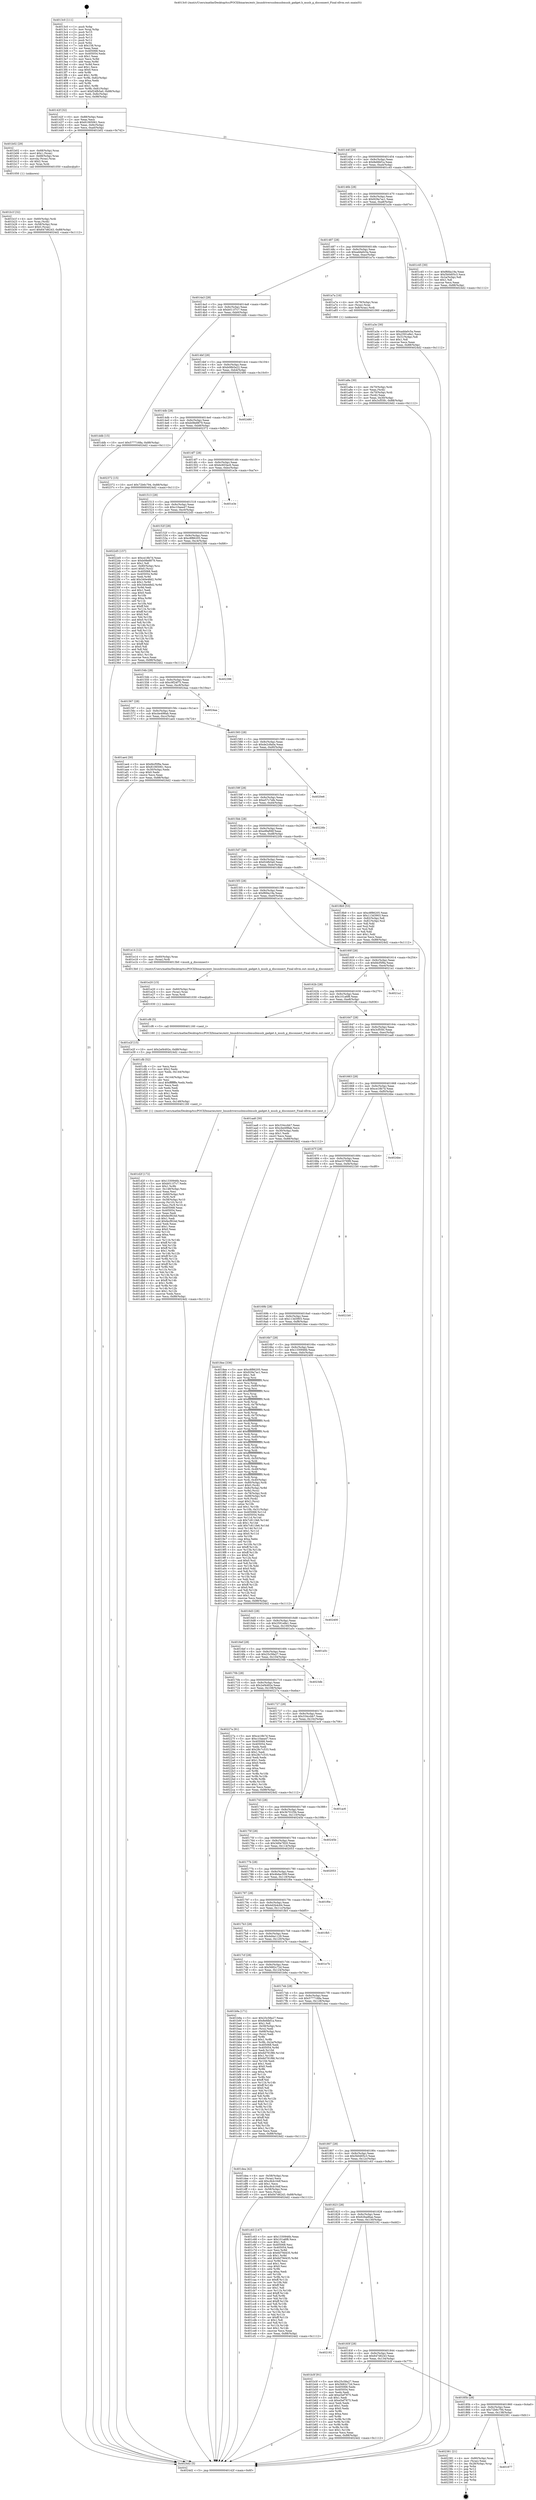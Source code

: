 digraph "0x4013c0" {
  label = "0x4013c0 (/mnt/c/Users/mathe/Desktop/tcc/POCII/binaries/extr_linuxdriversusbmusbmusb_gadget.h_musb_g_disconnect_Final-ollvm.out::main(0))"
  labelloc = "t"
  node[shape=record]

  Entry [label="",width=0.3,height=0.3,shape=circle,fillcolor=black,style=filled]
  "0x40142f" [label="{
     0x40142f [32]\l
     | [instrs]\l
     &nbsp;&nbsp;0x40142f \<+6\>: mov -0x88(%rbp),%eax\l
     &nbsp;&nbsp;0x401435 \<+2\>: mov %eax,%ecx\l
     &nbsp;&nbsp;0x401437 \<+6\>: sub $0x81065061,%ecx\l
     &nbsp;&nbsp;0x40143d \<+6\>: mov %eax,-0x9c(%rbp)\l
     &nbsp;&nbsp;0x401443 \<+6\>: mov %ecx,-0xa0(%rbp)\l
     &nbsp;&nbsp;0x401449 \<+6\>: je 0000000000401b02 \<main+0x742\>\l
  }"]
  "0x401b02" [label="{
     0x401b02 [29]\l
     | [instrs]\l
     &nbsp;&nbsp;0x401b02 \<+4\>: mov -0x68(%rbp),%rax\l
     &nbsp;&nbsp;0x401b06 \<+6\>: movl $0x1,(%rax)\l
     &nbsp;&nbsp;0x401b0c \<+4\>: mov -0x68(%rbp),%rax\l
     &nbsp;&nbsp;0x401b10 \<+3\>: movslq (%rax),%rax\l
     &nbsp;&nbsp;0x401b13 \<+4\>: shl $0x2,%rax\l
     &nbsp;&nbsp;0x401b17 \<+3\>: mov %rax,%rdi\l
     &nbsp;&nbsp;0x401b1a \<+5\>: call 0000000000401050 \<malloc@plt\>\l
     | [calls]\l
     &nbsp;&nbsp;0x401050 \{1\} (unknown)\l
  }"]
  "0x40144f" [label="{
     0x40144f [28]\l
     | [instrs]\l
     &nbsp;&nbsp;0x40144f \<+5\>: jmp 0000000000401454 \<main+0x94\>\l
     &nbsp;&nbsp;0x401454 \<+6\>: mov -0x9c(%rbp),%eax\l
     &nbsp;&nbsp;0x40145a \<+5\>: sub $0x8efdbf1a,%eax\l
     &nbsp;&nbsp;0x40145f \<+6\>: mov %eax,-0xa4(%rbp)\l
     &nbsp;&nbsp;0x401465 \<+6\>: je 0000000000401c45 \<main+0x885\>\l
  }"]
  Exit [label="",width=0.3,height=0.3,shape=circle,fillcolor=black,style=filled,peripheries=2]
  "0x401c45" [label="{
     0x401c45 [30]\l
     | [instrs]\l
     &nbsp;&nbsp;0x401c45 \<+5\>: mov $0xf6fda19a,%eax\l
     &nbsp;&nbsp;0x401c4a \<+5\>: mov $0x5b0d05c3,%ecx\l
     &nbsp;&nbsp;0x401c4f \<+3\>: mov -0x2a(%rbp),%dl\l
     &nbsp;&nbsp;0x401c52 \<+3\>: test $0x1,%dl\l
     &nbsp;&nbsp;0x401c55 \<+3\>: cmovne %ecx,%eax\l
     &nbsp;&nbsp;0x401c58 \<+6\>: mov %eax,-0x88(%rbp)\l
     &nbsp;&nbsp;0x401c5e \<+5\>: jmp 00000000004024d2 \<main+0x1112\>\l
  }"]
  "0x40146b" [label="{
     0x40146b [28]\l
     | [instrs]\l
     &nbsp;&nbsp;0x40146b \<+5\>: jmp 0000000000401470 \<main+0xb0\>\l
     &nbsp;&nbsp;0x401470 \<+6\>: mov -0x9c(%rbp),%eax\l
     &nbsp;&nbsp;0x401476 \<+5\>: sub $0x929a7ac1,%eax\l
     &nbsp;&nbsp;0x40147b \<+6\>: mov %eax,-0xa8(%rbp)\l
     &nbsp;&nbsp;0x401481 \<+6\>: je 0000000000401a3e \<main+0x67e\>\l
  }"]
  "0x401877" [label="{
     0x401877\l
  }", style=dashed]
  "0x401a3e" [label="{
     0x401a3e [30]\l
     | [instrs]\l
     &nbsp;&nbsp;0x401a3e \<+5\>: mov $0xadda0c5a,%eax\l
     &nbsp;&nbsp;0x401a43 \<+5\>: mov $0x2591e8e1,%ecx\l
     &nbsp;&nbsp;0x401a48 \<+3\>: mov -0x31(%rbp),%dl\l
     &nbsp;&nbsp;0x401a4b \<+3\>: test $0x1,%dl\l
     &nbsp;&nbsp;0x401a4e \<+3\>: cmovne %ecx,%eax\l
     &nbsp;&nbsp;0x401a51 \<+6\>: mov %eax,-0x88(%rbp)\l
     &nbsp;&nbsp;0x401a57 \<+5\>: jmp 00000000004024d2 \<main+0x1112\>\l
  }"]
  "0x401487" [label="{
     0x401487 [28]\l
     | [instrs]\l
     &nbsp;&nbsp;0x401487 \<+5\>: jmp 000000000040148c \<main+0xcc\>\l
     &nbsp;&nbsp;0x40148c \<+6\>: mov -0x9c(%rbp),%eax\l
     &nbsp;&nbsp;0x401492 \<+5\>: sub $0xadda0c5a,%eax\l
     &nbsp;&nbsp;0x401497 \<+6\>: mov %eax,-0xac(%rbp)\l
     &nbsp;&nbsp;0x40149d \<+6\>: je 0000000000401a7a \<main+0x6ba\>\l
  }"]
  "0x402381" [label="{
     0x402381 [21]\l
     | [instrs]\l
     &nbsp;&nbsp;0x402381 \<+4\>: mov -0x80(%rbp),%rax\l
     &nbsp;&nbsp;0x402385 \<+2\>: mov (%rax),%eax\l
     &nbsp;&nbsp;0x402387 \<+4\>: lea -0x28(%rbp),%rsp\l
     &nbsp;&nbsp;0x40238b \<+1\>: pop %rbx\l
     &nbsp;&nbsp;0x40238c \<+2\>: pop %r12\l
     &nbsp;&nbsp;0x40238e \<+2\>: pop %r13\l
     &nbsp;&nbsp;0x402390 \<+2\>: pop %r14\l
     &nbsp;&nbsp;0x402392 \<+2\>: pop %r15\l
     &nbsp;&nbsp;0x402394 \<+1\>: pop %rbp\l
     &nbsp;&nbsp;0x402395 \<+1\>: ret\l
  }"]
  "0x401a7a" [label="{
     0x401a7a [16]\l
     | [instrs]\l
     &nbsp;&nbsp;0x401a7a \<+4\>: mov -0x78(%rbp),%rax\l
     &nbsp;&nbsp;0x401a7e \<+3\>: mov (%rax),%rax\l
     &nbsp;&nbsp;0x401a81 \<+4\>: mov 0x8(%rax),%rdi\l
     &nbsp;&nbsp;0x401a85 \<+5\>: call 0000000000401060 \<atoi@plt\>\l
     | [calls]\l
     &nbsp;&nbsp;0x401060 \{1\} (unknown)\l
  }"]
  "0x4014a3" [label="{
     0x4014a3 [28]\l
     | [instrs]\l
     &nbsp;&nbsp;0x4014a3 \<+5\>: jmp 00000000004014a8 \<main+0xe8\>\l
     &nbsp;&nbsp;0x4014a8 \<+6\>: mov -0x9c(%rbp),%eax\l
     &nbsp;&nbsp;0x4014ae \<+5\>: sub $0xb011f7c7,%eax\l
     &nbsp;&nbsp;0x4014b3 \<+6\>: mov %eax,-0xb0(%rbp)\l
     &nbsp;&nbsp;0x4014b9 \<+6\>: je 0000000000401ddb \<main+0xa1b\>\l
  }"]
  "0x401e2f" [label="{
     0x401e2f [15]\l
     | [instrs]\l
     &nbsp;&nbsp;0x401e2f \<+10\>: movl $0x2ef4492e,-0x88(%rbp)\l
     &nbsp;&nbsp;0x401e39 \<+5\>: jmp 00000000004024d2 \<main+0x1112\>\l
  }"]
  "0x401ddb" [label="{
     0x401ddb [15]\l
     | [instrs]\l
     &nbsp;&nbsp;0x401ddb \<+10\>: movl $0x5777168a,-0x88(%rbp)\l
     &nbsp;&nbsp;0x401de5 \<+5\>: jmp 00000000004024d2 \<main+0x1112\>\l
  }"]
  "0x4014bf" [label="{
     0x4014bf [28]\l
     | [instrs]\l
     &nbsp;&nbsp;0x4014bf \<+5\>: jmp 00000000004014c4 \<main+0x104\>\l
     &nbsp;&nbsp;0x4014c4 \<+6\>: mov -0x9c(%rbp),%eax\l
     &nbsp;&nbsp;0x4014ca \<+5\>: sub $0xb08b5a22,%eax\l
     &nbsp;&nbsp;0x4014cf \<+6\>: mov %eax,-0xb4(%rbp)\l
     &nbsp;&nbsp;0x4014d5 \<+6\>: je 0000000000402480 \<main+0x10c0\>\l
  }"]
  "0x401e20" [label="{
     0x401e20 [15]\l
     | [instrs]\l
     &nbsp;&nbsp;0x401e20 \<+4\>: mov -0x60(%rbp),%rax\l
     &nbsp;&nbsp;0x401e24 \<+3\>: mov (%rax),%rax\l
     &nbsp;&nbsp;0x401e27 \<+3\>: mov %rax,%rdi\l
     &nbsp;&nbsp;0x401e2a \<+5\>: call 0000000000401030 \<free@plt\>\l
     | [calls]\l
     &nbsp;&nbsp;0x401030 \{1\} (unknown)\l
  }"]
  "0x402480" [label="{
     0x402480\l
  }", style=dashed]
  "0x4014db" [label="{
     0x4014db [28]\l
     | [instrs]\l
     &nbsp;&nbsp;0x4014db \<+5\>: jmp 00000000004014e0 \<main+0x120\>\l
     &nbsp;&nbsp;0x4014e0 \<+6\>: mov -0x9c(%rbp),%eax\l
     &nbsp;&nbsp;0x4014e6 \<+5\>: sub $0xb08e8879,%eax\l
     &nbsp;&nbsp;0x4014eb \<+6\>: mov %eax,-0xb8(%rbp)\l
     &nbsp;&nbsp;0x4014f1 \<+6\>: je 0000000000402372 \<main+0xfb2\>\l
  }"]
  "0x401d2f" [label="{
     0x401d2f [172]\l
     | [instrs]\l
     &nbsp;&nbsp;0x401d2f \<+5\>: mov $0x1330946b,%ecx\l
     &nbsp;&nbsp;0x401d34 \<+5\>: mov $0xb011f7c7,%edx\l
     &nbsp;&nbsp;0x401d39 \<+3\>: mov $0x1,%r8b\l
     &nbsp;&nbsp;0x401d3c \<+6\>: mov -0x148(%rbp),%esi\l
     &nbsp;&nbsp;0x401d42 \<+3\>: imul %eax,%esi\l
     &nbsp;&nbsp;0x401d45 \<+4\>: mov -0x60(%rbp),%r9\l
     &nbsp;&nbsp;0x401d49 \<+3\>: mov (%r9),%r9\l
     &nbsp;&nbsp;0x401d4c \<+4\>: mov -0x58(%rbp),%r10\l
     &nbsp;&nbsp;0x401d50 \<+3\>: movslq (%r10),%r10\l
     &nbsp;&nbsp;0x401d53 \<+4\>: mov %esi,(%r9,%r10,4)\l
     &nbsp;&nbsp;0x401d57 \<+7\>: mov 0x405068,%eax\l
     &nbsp;&nbsp;0x401d5e \<+7\>: mov 0x405054,%esi\l
     &nbsp;&nbsp;0x401d65 \<+2\>: mov %eax,%edi\l
     &nbsp;&nbsp;0x401d67 \<+6\>: sub $0xfecf924d,%edi\l
     &nbsp;&nbsp;0x401d6d \<+3\>: sub $0x1,%edi\l
     &nbsp;&nbsp;0x401d70 \<+6\>: add $0xfecf924d,%edi\l
     &nbsp;&nbsp;0x401d76 \<+3\>: imul %edi,%eax\l
     &nbsp;&nbsp;0x401d79 \<+3\>: and $0x1,%eax\l
     &nbsp;&nbsp;0x401d7c \<+3\>: cmp $0x0,%eax\l
     &nbsp;&nbsp;0x401d7f \<+4\>: sete %r11b\l
     &nbsp;&nbsp;0x401d83 \<+3\>: cmp $0xa,%esi\l
     &nbsp;&nbsp;0x401d86 \<+3\>: setl %bl\l
     &nbsp;&nbsp;0x401d89 \<+3\>: mov %r11b,%r14b\l
     &nbsp;&nbsp;0x401d8c \<+4\>: xor $0xff,%r14b\l
     &nbsp;&nbsp;0x401d90 \<+3\>: mov %bl,%r15b\l
     &nbsp;&nbsp;0x401d93 \<+4\>: xor $0xff,%r15b\l
     &nbsp;&nbsp;0x401d97 \<+4\>: xor $0x1,%r8b\l
     &nbsp;&nbsp;0x401d9b \<+3\>: mov %r14b,%r12b\l
     &nbsp;&nbsp;0x401d9e \<+4\>: and $0xff,%r12b\l
     &nbsp;&nbsp;0x401da2 \<+3\>: and %r8b,%r11b\l
     &nbsp;&nbsp;0x401da5 \<+3\>: mov %r15b,%r13b\l
     &nbsp;&nbsp;0x401da8 \<+4\>: and $0xff,%r13b\l
     &nbsp;&nbsp;0x401dac \<+3\>: and %r8b,%bl\l
     &nbsp;&nbsp;0x401daf \<+3\>: or %r11b,%r12b\l
     &nbsp;&nbsp;0x401db2 \<+3\>: or %bl,%r13b\l
     &nbsp;&nbsp;0x401db5 \<+3\>: xor %r13b,%r12b\l
     &nbsp;&nbsp;0x401db8 \<+3\>: or %r15b,%r14b\l
     &nbsp;&nbsp;0x401dbb \<+4\>: xor $0xff,%r14b\l
     &nbsp;&nbsp;0x401dbf \<+4\>: or $0x1,%r8b\l
     &nbsp;&nbsp;0x401dc3 \<+3\>: and %r8b,%r14b\l
     &nbsp;&nbsp;0x401dc6 \<+3\>: or %r14b,%r12b\l
     &nbsp;&nbsp;0x401dc9 \<+4\>: test $0x1,%r12b\l
     &nbsp;&nbsp;0x401dcd \<+3\>: cmovne %edx,%ecx\l
     &nbsp;&nbsp;0x401dd0 \<+6\>: mov %ecx,-0x88(%rbp)\l
     &nbsp;&nbsp;0x401dd6 \<+5\>: jmp 00000000004024d2 \<main+0x1112\>\l
  }"]
  "0x402372" [label="{
     0x402372 [15]\l
     | [instrs]\l
     &nbsp;&nbsp;0x402372 \<+10\>: movl $0x72b6c794,-0x88(%rbp)\l
     &nbsp;&nbsp;0x40237c \<+5\>: jmp 00000000004024d2 \<main+0x1112\>\l
  }"]
  "0x4014f7" [label="{
     0x4014f7 [28]\l
     | [instrs]\l
     &nbsp;&nbsp;0x4014f7 \<+5\>: jmp 00000000004014fc \<main+0x13c\>\l
     &nbsp;&nbsp;0x4014fc \<+6\>: mov -0x9c(%rbp),%eax\l
     &nbsp;&nbsp;0x401502 \<+5\>: sub $0xbc603ac6,%eax\l
     &nbsp;&nbsp;0x401507 \<+6\>: mov %eax,-0xbc(%rbp)\l
     &nbsp;&nbsp;0x40150d \<+6\>: je 0000000000401e3e \<main+0xa7e\>\l
  }"]
  "0x401cfb" [label="{
     0x401cfb [52]\l
     | [instrs]\l
     &nbsp;&nbsp;0x401cfb \<+2\>: xor %ecx,%ecx\l
     &nbsp;&nbsp;0x401cfd \<+5\>: mov $0x2,%edx\l
     &nbsp;&nbsp;0x401d02 \<+6\>: mov %edx,-0x144(%rbp)\l
     &nbsp;&nbsp;0x401d08 \<+1\>: cltd\l
     &nbsp;&nbsp;0x401d09 \<+6\>: mov -0x144(%rbp),%esi\l
     &nbsp;&nbsp;0x401d0f \<+2\>: idiv %esi\l
     &nbsp;&nbsp;0x401d11 \<+6\>: imul $0xfffffffe,%edx,%edx\l
     &nbsp;&nbsp;0x401d17 \<+2\>: mov %ecx,%edi\l
     &nbsp;&nbsp;0x401d19 \<+2\>: sub %edx,%edi\l
     &nbsp;&nbsp;0x401d1b \<+2\>: mov %ecx,%edx\l
     &nbsp;&nbsp;0x401d1d \<+3\>: sub $0x1,%edx\l
     &nbsp;&nbsp;0x401d20 \<+2\>: add %edx,%edi\l
     &nbsp;&nbsp;0x401d22 \<+2\>: sub %edi,%ecx\l
     &nbsp;&nbsp;0x401d24 \<+6\>: mov %ecx,-0x148(%rbp)\l
     &nbsp;&nbsp;0x401d2a \<+5\>: call 0000000000401160 \<next_i\>\l
     | [calls]\l
     &nbsp;&nbsp;0x401160 \{1\} (/mnt/c/Users/mathe/Desktop/tcc/POCII/binaries/extr_linuxdriversusbmusbmusb_gadget.h_musb_g_disconnect_Final-ollvm.out::next_i)\l
  }"]
  "0x401e3e" [label="{
     0x401e3e\l
  }", style=dashed]
  "0x401513" [label="{
     0x401513 [28]\l
     | [instrs]\l
     &nbsp;&nbsp;0x401513 \<+5\>: jmp 0000000000401518 \<main+0x158\>\l
     &nbsp;&nbsp;0x401518 \<+6\>: mov -0x9c(%rbp),%eax\l
     &nbsp;&nbsp;0x40151e \<+5\>: sub $0xc10aea47,%eax\l
     &nbsp;&nbsp;0x401523 \<+6\>: mov %eax,-0xc0(%rbp)\l
     &nbsp;&nbsp;0x401529 \<+6\>: je 00000000004022d5 \<main+0xf15\>\l
  }"]
  "0x40185b" [label="{
     0x40185b [28]\l
     | [instrs]\l
     &nbsp;&nbsp;0x40185b \<+5\>: jmp 0000000000401860 \<main+0x4a0\>\l
     &nbsp;&nbsp;0x401860 \<+6\>: mov -0x9c(%rbp),%eax\l
     &nbsp;&nbsp;0x401866 \<+5\>: sub $0x72b6c794,%eax\l
     &nbsp;&nbsp;0x40186b \<+6\>: mov %eax,-0x138(%rbp)\l
     &nbsp;&nbsp;0x401871 \<+6\>: je 0000000000402381 \<main+0xfc1\>\l
  }"]
  "0x4022d5" [label="{
     0x4022d5 [157]\l
     | [instrs]\l
     &nbsp;&nbsp;0x4022d5 \<+5\>: mov $0xce18b7d,%eax\l
     &nbsp;&nbsp;0x4022da \<+5\>: mov $0xb08e8879,%ecx\l
     &nbsp;&nbsp;0x4022df \<+2\>: mov $0x1,%dl\l
     &nbsp;&nbsp;0x4022e1 \<+4\>: mov -0x80(%rbp),%rsi\l
     &nbsp;&nbsp;0x4022e5 \<+6\>: movl $0x0,(%rsi)\l
     &nbsp;&nbsp;0x4022eb \<+7\>: mov 0x405068,%edi\l
     &nbsp;&nbsp;0x4022f2 \<+8\>: mov 0x405054,%r8d\l
     &nbsp;&nbsp;0x4022fa \<+3\>: mov %edi,%r9d\l
     &nbsp;&nbsp;0x4022fd \<+7\>: add $0x340e48d2,%r9d\l
     &nbsp;&nbsp;0x402304 \<+4\>: sub $0x1,%r9d\l
     &nbsp;&nbsp;0x402308 \<+7\>: sub $0x340e48d2,%r9d\l
     &nbsp;&nbsp;0x40230f \<+4\>: imul %r9d,%edi\l
     &nbsp;&nbsp;0x402313 \<+3\>: and $0x1,%edi\l
     &nbsp;&nbsp;0x402316 \<+3\>: cmp $0x0,%edi\l
     &nbsp;&nbsp;0x402319 \<+4\>: sete %r10b\l
     &nbsp;&nbsp;0x40231d \<+4\>: cmp $0xa,%r8d\l
     &nbsp;&nbsp;0x402321 \<+4\>: setl %r11b\l
     &nbsp;&nbsp;0x402325 \<+3\>: mov %r10b,%bl\l
     &nbsp;&nbsp;0x402328 \<+3\>: xor $0xff,%bl\l
     &nbsp;&nbsp;0x40232b \<+3\>: mov %r11b,%r14b\l
     &nbsp;&nbsp;0x40232e \<+4\>: xor $0xff,%r14b\l
     &nbsp;&nbsp;0x402332 \<+3\>: xor $0x0,%dl\l
     &nbsp;&nbsp;0x402335 \<+3\>: mov %bl,%r15b\l
     &nbsp;&nbsp;0x402338 \<+4\>: and $0x0,%r15b\l
     &nbsp;&nbsp;0x40233c \<+3\>: and %dl,%r10b\l
     &nbsp;&nbsp;0x40233f \<+3\>: mov %r14b,%r12b\l
     &nbsp;&nbsp;0x402342 \<+4\>: and $0x0,%r12b\l
     &nbsp;&nbsp;0x402346 \<+3\>: and %dl,%r11b\l
     &nbsp;&nbsp;0x402349 \<+3\>: or %r10b,%r15b\l
     &nbsp;&nbsp;0x40234c \<+3\>: or %r11b,%r12b\l
     &nbsp;&nbsp;0x40234f \<+3\>: xor %r12b,%r15b\l
     &nbsp;&nbsp;0x402352 \<+3\>: or %r14b,%bl\l
     &nbsp;&nbsp;0x402355 \<+3\>: xor $0xff,%bl\l
     &nbsp;&nbsp;0x402358 \<+3\>: or $0x0,%dl\l
     &nbsp;&nbsp;0x40235b \<+2\>: and %dl,%bl\l
     &nbsp;&nbsp;0x40235d \<+3\>: or %bl,%r15b\l
     &nbsp;&nbsp;0x402360 \<+4\>: test $0x1,%r15b\l
     &nbsp;&nbsp;0x402364 \<+3\>: cmovne %ecx,%eax\l
     &nbsp;&nbsp;0x402367 \<+6\>: mov %eax,-0x88(%rbp)\l
     &nbsp;&nbsp;0x40236d \<+5\>: jmp 00000000004024d2 \<main+0x1112\>\l
  }"]
  "0x40152f" [label="{
     0x40152f [28]\l
     | [instrs]\l
     &nbsp;&nbsp;0x40152f \<+5\>: jmp 0000000000401534 \<main+0x174\>\l
     &nbsp;&nbsp;0x401534 \<+6\>: mov -0x9c(%rbp),%eax\l
     &nbsp;&nbsp;0x40153a \<+5\>: sub $0xc8f86205,%eax\l
     &nbsp;&nbsp;0x40153f \<+6\>: mov %eax,-0xc4(%rbp)\l
     &nbsp;&nbsp;0x401545 \<+6\>: je 0000000000402396 \<main+0xfd6\>\l
  }"]
  "0x401b3f" [label="{
     0x401b3f [91]\l
     | [instrs]\l
     &nbsp;&nbsp;0x401b3f \<+5\>: mov $0x25c58a27,%eax\l
     &nbsp;&nbsp;0x401b44 \<+5\>: mov $0x5682c72d,%ecx\l
     &nbsp;&nbsp;0x401b49 \<+7\>: mov 0x405068,%edx\l
     &nbsp;&nbsp;0x401b50 \<+7\>: mov 0x405054,%esi\l
     &nbsp;&nbsp;0x401b57 \<+2\>: mov %edx,%edi\l
     &nbsp;&nbsp;0x401b59 \<+6\>: add $0xe5ef7875,%edi\l
     &nbsp;&nbsp;0x401b5f \<+3\>: sub $0x1,%edi\l
     &nbsp;&nbsp;0x401b62 \<+6\>: sub $0xe5ef7875,%edi\l
     &nbsp;&nbsp;0x401b68 \<+3\>: imul %edi,%edx\l
     &nbsp;&nbsp;0x401b6b \<+3\>: and $0x1,%edx\l
     &nbsp;&nbsp;0x401b6e \<+3\>: cmp $0x0,%edx\l
     &nbsp;&nbsp;0x401b71 \<+4\>: sete %r8b\l
     &nbsp;&nbsp;0x401b75 \<+3\>: cmp $0xa,%esi\l
     &nbsp;&nbsp;0x401b78 \<+4\>: setl %r9b\l
     &nbsp;&nbsp;0x401b7c \<+3\>: mov %r8b,%r10b\l
     &nbsp;&nbsp;0x401b7f \<+3\>: and %r9b,%r10b\l
     &nbsp;&nbsp;0x401b82 \<+3\>: xor %r9b,%r8b\l
     &nbsp;&nbsp;0x401b85 \<+3\>: or %r8b,%r10b\l
     &nbsp;&nbsp;0x401b88 \<+4\>: test $0x1,%r10b\l
     &nbsp;&nbsp;0x401b8c \<+3\>: cmovne %ecx,%eax\l
     &nbsp;&nbsp;0x401b8f \<+6\>: mov %eax,-0x88(%rbp)\l
     &nbsp;&nbsp;0x401b95 \<+5\>: jmp 00000000004024d2 \<main+0x1112\>\l
  }"]
  "0x402396" [label="{
     0x402396\l
  }", style=dashed]
  "0x40154b" [label="{
     0x40154b [28]\l
     | [instrs]\l
     &nbsp;&nbsp;0x40154b \<+5\>: jmp 0000000000401550 \<main+0x190\>\l
     &nbsp;&nbsp;0x401550 \<+6\>: mov -0x9c(%rbp),%eax\l
     &nbsp;&nbsp;0x401556 \<+5\>: sub $0xc9f24f75,%eax\l
     &nbsp;&nbsp;0x40155b \<+6\>: mov %eax,-0xc8(%rbp)\l
     &nbsp;&nbsp;0x401561 \<+6\>: je 00000000004024aa \<main+0x10ea\>\l
  }"]
  "0x40183f" [label="{
     0x40183f [28]\l
     | [instrs]\l
     &nbsp;&nbsp;0x40183f \<+5\>: jmp 0000000000401844 \<main+0x484\>\l
     &nbsp;&nbsp;0x401844 \<+6\>: mov -0x9c(%rbp),%eax\l
     &nbsp;&nbsp;0x40184a \<+5\>: sub $0x647d6243,%eax\l
     &nbsp;&nbsp;0x40184f \<+6\>: mov %eax,-0x134(%rbp)\l
     &nbsp;&nbsp;0x401855 \<+6\>: je 0000000000401b3f \<main+0x77f\>\l
  }"]
  "0x4024aa" [label="{
     0x4024aa\l
  }", style=dashed]
  "0x401567" [label="{
     0x401567 [28]\l
     | [instrs]\l
     &nbsp;&nbsp;0x401567 \<+5\>: jmp 000000000040156c \<main+0x1ac\>\l
     &nbsp;&nbsp;0x40156c \<+6\>: mov -0x9c(%rbp),%eax\l
     &nbsp;&nbsp;0x401572 \<+5\>: sub $0xcbe498ab,%eax\l
     &nbsp;&nbsp;0x401577 \<+6\>: mov %eax,-0xcc(%rbp)\l
     &nbsp;&nbsp;0x40157d \<+6\>: je 0000000000401ae4 \<main+0x724\>\l
  }"]
  "0x402192" [label="{
     0x402192\l
  }", style=dashed]
  "0x401ae4" [label="{
     0x401ae4 [30]\l
     | [instrs]\l
     &nbsp;&nbsp;0x401ae4 \<+5\>: mov $0xfdcf5f9a,%eax\l
     &nbsp;&nbsp;0x401ae9 \<+5\>: mov $0x81065061,%ecx\l
     &nbsp;&nbsp;0x401aee \<+3\>: mov -0x30(%rbp),%edx\l
     &nbsp;&nbsp;0x401af1 \<+3\>: cmp $0x0,%edx\l
     &nbsp;&nbsp;0x401af4 \<+3\>: cmove %ecx,%eax\l
     &nbsp;&nbsp;0x401af7 \<+6\>: mov %eax,-0x88(%rbp)\l
     &nbsp;&nbsp;0x401afd \<+5\>: jmp 00000000004024d2 \<main+0x1112\>\l
  }"]
  "0x401583" [label="{
     0x401583 [28]\l
     | [instrs]\l
     &nbsp;&nbsp;0x401583 \<+5\>: jmp 0000000000401588 \<main+0x1c8\>\l
     &nbsp;&nbsp;0x401588 \<+6\>: mov -0x9c(%rbp),%eax\l
     &nbsp;&nbsp;0x40158e \<+5\>: sub $0xde2c8a0a,%eax\l
     &nbsp;&nbsp;0x401593 \<+6\>: mov %eax,-0xd0(%rbp)\l
     &nbsp;&nbsp;0x401599 \<+6\>: je 00000000004020e6 \<main+0xd26\>\l
  }"]
  "0x401823" [label="{
     0x401823 [28]\l
     | [instrs]\l
     &nbsp;&nbsp;0x401823 \<+5\>: jmp 0000000000401828 \<main+0x468\>\l
     &nbsp;&nbsp;0x401828 \<+6\>: mov -0x9c(%rbp),%eax\l
     &nbsp;&nbsp;0x40182e \<+5\>: sub $0x626ad6ae,%eax\l
     &nbsp;&nbsp;0x401833 \<+6\>: mov %eax,-0x130(%rbp)\l
     &nbsp;&nbsp;0x401839 \<+6\>: je 0000000000402192 \<main+0xdd2\>\l
  }"]
  "0x4020e6" [label="{
     0x4020e6\l
  }", style=dashed]
  "0x40159f" [label="{
     0x40159f [28]\l
     | [instrs]\l
     &nbsp;&nbsp;0x40159f \<+5\>: jmp 00000000004015a4 \<main+0x1e4\>\l
     &nbsp;&nbsp;0x4015a4 \<+6\>: mov -0x9c(%rbp),%eax\l
     &nbsp;&nbsp;0x4015aa \<+5\>: sub $0xe57c7efe,%eax\l
     &nbsp;&nbsp;0x4015af \<+6\>: mov %eax,-0xd4(%rbp)\l
     &nbsp;&nbsp;0x4015b5 \<+6\>: je 000000000040226b \<main+0xeab\>\l
  }"]
  "0x401c63" [label="{
     0x401c63 [147]\l
     | [instrs]\l
     &nbsp;&nbsp;0x401c63 \<+5\>: mov $0x1330946b,%eax\l
     &nbsp;&nbsp;0x401c68 \<+5\>: mov $0x101a6f8,%ecx\l
     &nbsp;&nbsp;0x401c6d \<+2\>: mov $0x1,%dl\l
     &nbsp;&nbsp;0x401c6f \<+7\>: mov 0x405068,%esi\l
     &nbsp;&nbsp;0x401c76 \<+7\>: mov 0x405054,%edi\l
     &nbsp;&nbsp;0x401c7d \<+3\>: mov %esi,%r8d\l
     &nbsp;&nbsp;0x401c80 \<+7\>: sub $0x6d79d435,%r8d\l
     &nbsp;&nbsp;0x401c87 \<+4\>: sub $0x1,%r8d\l
     &nbsp;&nbsp;0x401c8b \<+7\>: add $0x6d79d435,%r8d\l
     &nbsp;&nbsp;0x401c92 \<+4\>: imul %r8d,%esi\l
     &nbsp;&nbsp;0x401c96 \<+3\>: and $0x1,%esi\l
     &nbsp;&nbsp;0x401c99 \<+3\>: cmp $0x0,%esi\l
     &nbsp;&nbsp;0x401c9c \<+4\>: sete %r9b\l
     &nbsp;&nbsp;0x401ca0 \<+3\>: cmp $0xa,%edi\l
     &nbsp;&nbsp;0x401ca3 \<+4\>: setl %r10b\l
     &nbsp;&nbsp;0x401ca7 \<+3\>: mov %r9b,%r11b\l
     &nbsp;&nbsp;0x401caa \<+4\>: xor $0xff,%r11b\l
     &nbsp;&nbsp;0x401cae \<+3\>: mov %r10b,%bl\l
     &nbsp;&nbsp;0x401cb1 \<+3\>: xor $0xff,%bl\l
     &nbsp;&nbsp;0x401cb4 \<+3\>: xor $0x1,%dl\l
     &nbsp;&nbsp;0x401cb7 \<+3\>: mov %r11b,%r14b\l
     &nbsp;&nbsp;0x401cba \<+4\>: and $0xff,%r14b\l
     &nbsp;&nbsp;0x401cbe \<+3\>: and %dl,%r9b\l
     &nbsp;&nbsp;0x401cc1 \<+3\>: mov %bl,%r15b\l
     &nbsp;&nbsp;0x401cc4 \<+4\>: and $0xff,%r15b\l
     &nbsp;&nbsp;0x401cc8 \<+3\>: and %dl,%r10b\l
     &nbsp;&nbsp;0x401ccb \<+3\>: or %r9b,%r14b\l
     &nbsp;&nbsp;0x401cce \<+3\>: or %r10b,%r15b\l
     &nbsp;&nbsp;0x401cd1 \<+3\>: xor %r15b,%r14b\l
     &nbsp;&nbsp;0x401cd4 \<+3\>: or %bl,%r11b\l
     &nbsp;&nbsp;0x401cd7 \<+4\>: xor $0xff,%r11b\l
     &nbsp;&nbsp;0x401cdb \<+3\>: or $0x1,%dl\l
     &nbsp;&nbsp;0x401cde \<+3\>: and %dl,%r11b\l
     &nbsp;&nbsp;0x401ce1 \<+3\>: or %r11b,%r14b\l
     &nbsp;&nbsp;0x401ce4 \<+4\>: test $0x1,%r14b\l
     &nbsp;&nbsp;0x401ce8 \<+3\>: cmovne %ecx,%eax\l
     &nbsp;&nbsp;0x401ceb \<+6\>: mov %eax,-0x88(%rbp)\l
     &nbsp;&nbsp;0x401cf1 \<+5\>: jmp 00000000004024d2 \<main+0x1112\>\l
  }"]
  "0x40226b" [label="{
     0x40226b\l
  }", style=dashed]
  "0x4015bb" [label="{
     0x4015bb [28]\l
     | [instrs]\l
     &nbsp;&nbsp;0x4015bb \<+5\>: jmp 00000000004015c0 \<main+0x200\>\l
     &nbsp;&nbsp;0x4015c0 \<+6\>: mov -0x9c(%rbp),%eax\l
     &nbsp;&nbsp;0x4015c6 \<+5\>: sub $0xe9faf06f,%eax\l
     &nbsp;&nbsp;0x4015cb \<+6\>: mov %eax,-0xd8(%rbp)\l
     &nbsp;&nbsp;0x4015d1 \<+6\>: je 000000000040220b \<main+0xe4b\>\l
  }"]
  "0x401807" [label="{
     0x401807 [28]\l
     | [instrs]\l
     &nbsp;&nbsp;0x401807 \<+5\>: jmp 000000000040180c \<main+0x44c\>\l
     &nbsp;&nbsp;0x40180c \<+6\>: mov -0x9c(%rbp),%eax\l
     &nbsp;&nbsp;0x401812 \<+5\>: sub $0x5b0d05c3,%eax\l
     &nbsp;&nbsp;0x401817 \<+6\>: mov %eax,-0x12c(%rbp)\l
     &nbsp;&nbsp;0x40181d \<+6\>: je 0000000000401c63 \<main+0x8a3\>\l
  }"]
  "0x40220b" [label="{
     0x40220b\l
  }", style=dashed]
  "0x4015d7" [label="{
     0x4015d7 [28]\l
     | [instrs]\l
     &nbsp;&nbsp;0x4015d7 \<+5\>: jmp 00000000004015dc \<main+0x21c\>\l
     &nbsp;&nbsp;0x4015dc \<+6\>: mov -0x9c(%rbp),%eax\l
     &nbsp;&nbsp;0x4015e2 \<+5\>: sub $0xf24fb5a0,%eax\l
     &nbsp;&nbsp;0x4015e7 \<+6\>: mov %eax,-0xdc(%rbp)\l
     &nbsp;&nbsp;0x4015ed \<+6\>: je 00000000004018b9 \<main+0x4f9\>\l
  }"]
  "0x401dea" [label="{
     0x401dea [42]\l
     | [instrs]\l
     &nbsp;&nbsp;0x401dea \<+4\>: mov -0x58(%rbp),%rax\l
     &nbsp;&nbsp;0x401dee \<+2\>: mov (%rax),%ecx\l
     &nbsp;&nbsp;0x401df0 \<+6\>: add $0xc8cb16df,%ecx\l
     &nbsp;&nbsp;0x401df6 \<+3\>: add $0x1,%ecx\l
     &nbsp;&nbsp;0x401df9 \<+6\>: sub $0xc8cb16df,%ecx\l
     &nbsp;&nbsp;0x401dff \<+4\>: mov -0x58(%rbp),%rax\l
     &nbsp;&nbsp;0x401e03 \<+2\>: mov %ecx,(%rax)\l
     &nbsp;&nbsp;0x401e05 \<+10\>: movl $0x647d6243,-0x88(%rbp)\l
     &nbsp;&nbsp;0x401e0f \<+5\>: jmp 00000000004024d2 \<main+0x1112\>\l
  }"]
  "0x4018b9" [label="{
     0x4018b9 [53]\l
     | [instrs]\l
     &nbsp;&nbsp;0x4018b9 \<+5\>: mov $0xc8f86205,%eax\l
     &nbsp;&nbsp;0x4018be \<+5\>: mov $0x113d3903,%ecx\l
     &nbsp;&nbsp;0x4018c3 \<+6\>: mov -0x82(%rbp),%dl\l
     &nbsp;&nbsp;0x4018c9 \<+7\>: mov -0x81(%rbp),%sil\l
     &nbsp;&nbsp;0x4018d0 \<+3\>: mov %dl,%dil\l
     &nbsp;&nbsp;0x4018d3 \<+3\>: and %sil,%dil\l
     &nbsp;&nbsp;0x4018d6 \<+3\>: xor %sil,%dl\l
     &nbsp;&nbsp;0x4018d9 \<+3\>: or %dl,%dil\l
     &nbsp;&nbsp;0x4018dc \<+4\>: test $0x1,%dil\l
     &nbsp;&nbsp;0x4018e0 \<+3\>: cmovne %ecx,%eax\l
     &nbsp;&nbsp;0x4018e3 \<+6\>: mov %eax,-0x88(%rbp)\l
     &nbsp;&nbsp;0x4018e9 \<+5\>: jmp 00000000004024d2 \<main+0x1112\>\l
  }"]
  "0x4015f3" [label="{
     0x4015f3 [28]\l
     | [instrs]\l
     &nbsp;&nbsp;0x4015f3 \<+5\>: jmp 00000000004015f8 \<main+0x238\>\l
     &nbsp;&nbsp;0x4015f8 \<+6\>: mov -0x9c(%rbp),%eax\l
     &nbsp;&nbsp;0x4015fe \<+5\>: sub $0xf6fda19a,%eax\l
     &nbsp;&nbsp;0x401603 \<+6\>: mov %eax,-0xe0(%rbp)\l
     &nbsp;&nbsp;0x401609 \<+6\>: je 0000000000401e14 \<main+0xa54\>\l
  }"]
  "0x4024d2" [label="{
     0x4024d2 [5]\l
     | [instrs]\l
     &nbsp;&nbsp;0x4024d2 \<+5\>: jmp 000000000040142f \<main+0x6f\>\l
  }"]
  "0x4013c0" [label="{
     0x4013c0 [111]\l
     | [instrs]\l
     &nbsp;&nbsp;0x4013c0 \<+1\>: push %rbp\l
     &nbsp;&nbsp;0x4013c1 \<+3\>: mov %rsp,%rbp\l
     &nbsp;&nbsp;0x4013c4 \<+2\>: push %r15\l
     &nbsp;&nbsp;0x4013c6 \<+2\>: push %r14\l
     &nbsp;&nbsp;0x4013c8 \<+2\>: push %r13\l
     &nbsp;&nbsp;0x4013ca \<+2\>: push %r12\l
     &nbsp;&nbsp;0x4013cc \<+1\>: push %rbx\l
     &nbsp;&nbsp;0x4013cd \<+7\>: sub $0x158,%rsp\l
     &nbsp;&nbsp;0x4013d4 \<+2\>: xor %eax,%eax\l
     &nbsp;&nbsp;0x4013d6 \<+7\>: mov 0x405068,%ecx\l
     &nbsp;&nbsp;0x4013dd \<+7\>: mov 0x405054,%edx\l
     &nbsp;&nbsp;0x4013e4 \<+3\>: sub $0x1,%eax\l
     &nbsp;&nbsp;0x4013e7 \<+3\>: mov %ecx,%r8d\l
     &nbsp;&nbsp;0x4013ea \<+3\>: add %eax,%r8d\l
     &nbsp;&nbsp;0x4013ed \<+4\>: imul %r8d,%ecx\l
     &nbsp;&nbsp;0x4013f1 \<+3\>: and $0x1,%ecx\l
     &nbsp;&nbsp;0x4013f4 \<+3\>: cmp $0x0,%ecx\l
     &nbsp;&nbsp;0x4013f7 \<+4\>: sete %r9b\l
     &nbsp;&nbsp;0x4013fb \<+4\>: and $0x1,%r9b\l
     &nbsp;&nbsp;0x4013ff \<+7\>: mov %r9b,-0x82(%rbp)\l
     &nbsp;&nbsp;0x401406 \<+3\>: cmp $0xa,%edx\l
     &nbsp;&nbsp;0x401409 \<+4\>: setl %r9b\l
     &nbsp;&nbsp;0x40140d \<+4\>: and $0x1,%r9b\l
     &nbsp;&nbsp;0x401411 \<+7\>: mov %r9b,-0x81(%rbp)\l
     &nbsp;&nbsp;0x401418 \<+10\>: movl $0xf24fb5a0,-0x88(%rbp)\l
     &nbsp;&nbsp;0x401422 \<+6\>: mov %edi,-0x8c(%rbp)\l
     &nbsp;&nbsp;0x401428 \<+7\>: mov %rsi,-0x98(%rbp)\l
  }"]
  "0x4017eb" [label="{
     0x4017eb [28]\l
     | [instrs]\l
     &nbsp;&nbsp;0x4017eb \<+5\>: jmp 00000000004017f0 \<main+0x430\>\l
     &nbsp;&nbsp;0x4017f0 \<+6\>: mov -0x9c(%rbp),%eax\l
     &nbsp;&nbsp;0x4017f6 \<+5\>: sub $0x5777168a,%eax\l
     &nbsp;&nbsp;0x4017fb \<+6\>: mov %eax,-0x128(%rbp)\l
     &nbsp;&nbsp;0x401801 \<+6\>: je 0000000000401dea \<main+0xa2a\>\l
  }"]
  "0x401e14" [label="{
     0x401e14 [12]\l
     | [instrs]\l
     &nbsp;&nbsp;0x401e14 \<+4\>: mov -0x60(%rbp),%rax\l
     &nbsp;&nbsp;0x401e18 \<+3\>: mov (%rax),%rdi\l
     &nbsp;&nbsp;0x401e1b \<+5\>: call 00000000004013b0 \<musb_g_disconnect\>\l
     | [calls]\l
     &nbsp;&nbsp;0x4013b0 \{1\} (/mnt/c/Users/mathe/Desktop/tcc/POCII/binaries/extr_linuxdriversusbmusbmusb_gadget.h_musb_g_disconnect_Final-ollvm.out::musb_g_disconnect)\l
  }"]
  "0x40160f" [label="{
     0x40160f [28]\l
     | [instrs]\l
     &nbsp;&nbsp;0x40160f \<+5\>: jmp 0000000000401614 \<main+0x254\>\l
     &nbsp;&nbsp;0x401614 \<+6\>: mov -0x9c(%rbp),%eax\l
     &nbsp;&nbsp;0x40161a \<+5\>: sub $0xfdcf5f9a,%eax\l
     &nbsp;&nbsp;0x40161f \<+6\>: mov %eax,-0xe4(%rbp)\l
     &nbsp;&nbsp;0x401625 \<+6\>: je 00000000004021a1 \<main+0xde1\>\l
  }"]
  "0x401b9a" [label="{
     0x401b9a [171]\l
     | [instrs]\l
     &nbsp;&nbsp;0x401b9a \<+5\>: mov $0x25c58a27,%eax\l
     &nbsp;&nbsp;0x401b9f \<+5\>: mov $0x8efdbf1a,%ecx\l
     &nbsp;&nbsp;0x401ba4 \<+2\>: mov $0x1,%dl\l
     &nbsp;&nbsp;0x401ba6 \<+4\>: mov -0x58(%rbp),%rsi\l
     &nbsp;&nbsp;0x401baa \<+2\>: mov (%rsi),%edi\l
     &nbsp;&nbsp;0x401bac \<+4\>: mov -0x68(%rbp),%rsi\l
     &nbsp;&nbsp;0x401bb0 \<+2\>: cmp (%rsi),%edi\l
     &nbsp;&nbsp;0x401bb2 \<+4\>: setl %r8b\l
     &nbsp;&nbsp;0x401bb6 \<+4\>: and $0x1,%r8b\l
     &nbsp;&nbsp;0x401bba \<+4\>: mov %r8b,-0x2a(%rbp)\l
     &nbsp;&nbsp;0x401bbe \<+7\>: mov 0x405068,%edi\l
     &nbsp;&nbsp;0x401bc5 \<+8\>: mov 0x405054,%r9d\l
     &nbsp;&nbsp;0x401bcd \<+3\>: mov %edi,%r10d\l
     &nbsp;&nbsp;0x401bd0 \<+7\>: add $0x6d791f86,%r10d\l
     &nbsp;&nbsp;0x401bd7 \<+4\>: sub $0x1,%r10d\l
     &nbsp;&nbsp;0x401bdb \<+7\>: sub $0x6d791f86,%r10d\l
     &nbsp;&nbsp;0x401be2 \<+4\>: imul %r10d,%edi\l
     &nbsp;&nbsp;0x401be6 \<+3\>: and $0x1,%edi\l
     &nbsp;&nbsp;0x401be9 \<+3\>: cmp $0x0,%edi\l
     &nbsp;&nbsp;0x401bec \<+4\>: sete %r8b\l
     &nbsp;&nbsp;0x401bf0 \<+4\>: cmp $0xa,%r9d\l
     &nbsp;&nbsp;0x401bf4 \<+4\>: setl %r11b\l
     &nbsp;&nbsp;0x401bf8 \<+3\>: mov %r8b,%bl\l
     &nbsp;&nbsp;0x401bfb \<+3\>: xor $0xff,%bl\l
     &nbsp;&nbsp;0x401bfe \<+3\>: mov %r11b,%r14b\l
     &nbsp;&nbsp;0x401c01 \<+4\>: xor $0xff,%r14b\l
     &nbsp;&nbsp;0x401c05 \<+3\>: xor $0x0,%dl\l
     &nbsp;&nbsp;0x401c08 \<+3\>: mov %bl,%r15b\l
     &nbsp;&nbsp;0x401c0b \<+4\>: and $0x0,%r15b\l
     &nbsp;&nbsp;0x401c0f \<+3\>: and %dl,%r8b\l
     &nbsp;&nbsp;0x401c12 \<+3\>: mov %r14b,%r12b\l
     &nbsp;&nbsp;0x401c15 \<+4\>: and $0x0,%r12b\l
     &nbsp;&nbsp;0x401c19 \<+3\>: and %dl,%r11b\l
     &nbsp;&nbsp;0x401c1c \<+3\>: or %r8b,%r15b\l
     &nbsp;&nbsp;0x401c1f \<+3\>: or %r11b,%r12b\l
     &nbsp;&nbsp;0x401c22 \<+3\>: xor %r12b,%r15b\l
     &nbsp;&nbsp;0x401c25 \<+3\>: or %r14b,%bl\l
     &nbsp;&nbsp;0x401c28 \<+3\>: xor $0xff,%bl\l
     &nbsp;&nbsp;0x401c2b \<+3\>: or $0x0,%dl\l
     &nbsp;&nbsp;0x401c2e \<+2\>: and %dl,%bl\l
     &nbsp;&nbsp;0x401c30 \<+3\>: or %bl,%r15b\l
     &nbsp;&nbsp;0x401c33 \<+4\>: test $0x1,%r15b\l
     &nbsp;&nbsp;0x401c37 \<+3\>: cmovne %ecx,%eax\l
     &nbsp;&nbsp;0x401c3a \<+6\>: mov %eax,-0x88(%rbp)\l
     &nbsp;&nbsp;0x401c40 \<+5\>: jmp 00000000004024d2 \<main+0x1112\>\l
  }"]
  "0x4021a1" [label="{
     0x4021a1\l
  }", style=dashed]
  "0x40162b" [label="{
     0x40162b [28]\l
     | [instrs]\l
     &nbsp;&nbsp;0x40162b \<+5\>: jmp 0000000000401630 \<main+0x270\>\l
     &nbsp;&nbsp;0x401630 \<+6\>: mov -0x9c(%rbp),%eax\l
     &nbsp;&nbsp;0x401636 \<+5\>: sub $0x101a6f8,%eax\l
     &nbsp;&nbsp;0x40163b \<+6\>: mov %eax,-0xe8(%rbp)\l
     &nbsp;&nbsp;0x401641 \<+6\>: je 0000000000401cf6 \<main+0x936\>\l
  }"]
  "0x4017cf" [label="{
     0x4017cf [28]\l
     | [instrs]\l
     &nbsp;&nbsp;0x4017cf \<+5\>: jmp 00000000004017d4 \<main+0x414\>\l
     &nbsp;&nbsp;0x4017d4 \<+6\>: mov -0x9c(%rbp),%eax\l
     &nbsp;&nbsp;0x4017da \<+5\>: sub $0x5682c72d,%eax\l
     &nbsp;&nbsp;0x4017df \<+6\>: mov %eax,-0x124(%rbp)\l
     &nbsp;&nbsp;0x4017e5 \<+6\>: je 0000000000401b9a \<main+0x7da\>\l
  }"]
  "0x401cf6" [label="{
     0x401cf6 [5]\l
     | [instrs]\l
     &nbsp;&nbsp;0x401cf6 \<+5\>: call 0000000000401160 \<next_i\>\l
     | [calls]\l
     &nbsp;&nbsp;0x401160 \{1\} (/mnt/c/Users/mathe/Desktop/tcc/POCII/binaries/extr_linuxdriversusbmusbmusb_gadget.h_musb_g_disconnect_Final-ollvm.out::next_i)\l
  }"]
  "0x401647" [label="{
     0x401647 [28]\l
     | [instrs]\l
     &nbsp;&nbsp;0x401647 \<+5\>: jmp 000000000040164c \<main+0x28c\>\l
     &nbsp;&nbsp;0x40164c \<+6\>: mov -0x9c(%rbp),%eax\l
     &nbsp;&nbsp;0x401652 \<+5\>: sub $0x3cf55fc,%eax\l
     &nbsp;&nbsp;0x401657 \<+6\>: mov %eax,-0xec(%rbp)\l
     &nbsp;&nbsp;0x40165d \<+6\>: je 0000000000401aa8 \<main+0x6e8\>\l
  }"]
  "0x401e7b" [label="{
     0x401e7b\l
  }", style=dashed]
  "0x401aa8" [label="{
     0x401aa8 [30]\l
     | [instrs]\l
     &nbsp;&nbsp;0x401aa8 \<+5\>: mov $0x334ccbb7,%eax\l
     &nbsp;&nbsp;0x401aad \<+5\>: mov $0xcbe498ab,%ecx\l
     &nbsp;&nbsp;0x401ab2 \<+3\>: mov -0x30(%rbp),%edx\l
     &nbsp;&nbsp;0x401ab5 \<+3\>: cmp $0x1,%edx\l
     &nbsp;&nbsp;0x401ab8 \<+3\>: cmovl %ecx,%eax\l
     &nbsp;&nbsp;0x401abb \<+6\>: mov %eax,-0x88(%rbp)\l
     &nbsp;&nbsp;0x401ac1 \<+5\>: jmp 00000000004024d2 \<main+0x1112\>\l
  }"]
  "0x401663" [label="{
     0x401663 [28]\l
     | [instrs]\l
     &nbsp;&nbsp;0x401663 \<+5\>: jmp 0000000000401668 \<main+0x2a8\>\l
     &nbsp;&nbsp;0x401668 \<+6\>: mov -0x9c(%rbp),%eax\l
     &nbsp;&nbsp;0x40166e \<+5\>: sub $0xce18b7d,%eax\l
     &nbsp;&nbsp;0x401673 \<+6\>: mov %eax,-0xf0(%rbp)\l
     &nbsp;&nbsp;0x401679 \<+6\>: je 00000000004024be \<main+0x10fe\>\l
  }"]
  "0x4017b3" [label="{
     0x4017b3 [28]\l
     | [instrs]\l
     &nbsp;&nbsp;0x4017b3 \<+5\>: jmp 00000000004017b8 \<main+0x3f8\>\l
     &nbsp;&nbsp;0x4017b8 \<+6\>: mov -0x9c(%rbp),%eax\l
     &nbsp;&nbsp;0x4017be \<+5\>: sub $0x4d4a1129,%eax\l
     &nbsp;&nbsp;0x4017c3 \<+6\>: mov %eax,-0x120(%rbp)\l
     &nbsp;&nbsp;0x4017c9 \<+6\>: je 0000000000401e7b \<main+0xabb\>\l
  }"]
  "0x4024be" [label="{
     0x4024be\l
  }", style=dashed]
  "0x40167f" [label="{
     0x40167f [28]\l
     | [instrs]\l
     &nbsp;&nbsp;0x40167f \<+5\>: jmp 0000000000401684 \<main+0x2c4\>\l
     &nbsp;&nbsp;0x401684 \<+6\>: mov -0x9c(%rbp),%eax\l
     &nbsp;&nbsp;0x40168a \<+5\>: sub $0xe337699,%eax\l
     &nbsp;&nbsp;0x40168f \<+6\>: mov %eax,-0xf4(%rbp)\l
     &nbsp;&nbsp;0x401695 \<+6\>: je 00000000004021b0 \<main+0xdf0\>\l
  }"]
  "0x401fb5" [label="{
     0x401fb5\l
  }", style=dashed]
  "0x4021b0" [label="{
     0x4021b0\l
  }", style=dashed]
  "0x40169b" [label="{
     0x40169b [28]\l
     | [instrs]\l
     &nbsp;&nbsp;0x40169b \<+5\>: jmp 00000000004016a0 \<main+0x2e0\>\l
     &nbsp;&nbsp;0x4016a0 \<+6\>: mov -0x9c(%rbp),%eax\l
     &nbsp;&nbsp;0x4016a6 \<+5\>: sub $0x113d3903,%eax\l
     &nbsp;&nbsp;0x4016ab \<+6\>: mov %eax,-0xf8(%rbp)\l
     &nbsp;&nbsp;0x4016b1 \<+6\>: je 00000000004018ee \<main+0x52e\>\l
  }"]
  "0x401797" [label="{
     0x401797 [28]\l
     | [instrs]\l
     &nbsp;&nbsp;0x401797 \<+5\>: jmp 000000000040179c \<main+0x3dc\>\l
     &nbsp;&nbsp;0x40179c \<+6\>: mov -0x9c(%rbp),%eax\l
     &nbsp;&nbsp;0x4017a2 \<+5\>: sub $0x4d2b4c64,%eax\l
     &nbsp;&nbsp;0x4017a7 \<+6\>: mov %eax,-0x11c(%rbp)\l
     &nbsp;&nbsp;0x4017ad \<+6\>: je 0000000000401fb5 \<main+0xbf5\>\l
  }"]
  "0x4018ee" [label="{
     0x4018ee [336]\l
     | [instrs]\l
     &nbsp;&nbsp;0x4018ee \<+5\>: mov $0xc8f86205,%eax\l
     &nbsp;&nbsp;0x4018f3 \<+5\>: mov $0x929a7ac1,%ecx\l
     &nbsp;&nbsp;0x4018f8 \<+2\>: mov $0x1,%dl\l
     &nbsp;&nbsp;0x4018fa \<+3\>: mov %rsp,%rsi\l
     &nbsp;&nbsp;0x4018fd \<+4\>: add $0xfffffffffffffff0,%rsi\l
     &nbsp;&nbsp;0x401901 \<+3\>: mov %rsi,%rsp\l
     &nbsp;&nbsp;0x401904 \<+4\>: mov %rsi,-0x80(%rbp)\l
     &nbsp;&nbsp;0x401908 \<+3\>: mov %rsp,%rsi\l
     &nbsp;&nbsp;0x40190b \<+4\>: add $0xfffffffffffffff0,%rsi\l
     &nbsp;&nbsp;0x40190f \<+3\>: mov %rsi,%rsp\l
     &nbsp;&nbsp;0x401912 \<+3\>: mov %rsp,%rdi\l
     &nbsp;&nbsp;0x401915 \<+4\>: add $0xfffffffffffffff0,%rdi\l
     &nbsp;&nbsp;0x401919 \<+3\>: mov %rdi,%rsp\l
     &nbsp;&nbsp;0x40191c \<+4\>: mov %rdi,-0x78(%rbp)\l
     &nbsp;&nbsp;0x401920 \<+3\>: mov %rsp,%rdi\l
     &nbsp;&nbsp;0x401923 \<+4\>: add $0xfffffffffffffff0,%rdi\l
     &nbsp;&nbsp;0x401927 \<+3\>: mov %rdi,%rsp\l
     &nbsp;&nbsp;0x40192a \<+4\>: mov %rdi,-0x70(%rbp)\l
     &nbsp;&nbsp;0x40192e \<+3\>: mov %rsp,%rdi\l
     &nbsp;&nbsp;0x401931 \<+4\>: add $0xfffffffffffffff0,%rdi\l
     &nbsp;&nbsp;0x401935 \<+3\>: mov %rdi,%rsp\l
     &nbsp;&nbsp;0x401938 \<+4\>: mov %rdi,-0x68(%rbp)\l
     &nbsp;&nbsp;0x40193c \<+3\>: mov %rsp,%rdi\l
     &nbsp;&nbsp;0x40193f \<+4\>: add $0xfffffffffffffff0,%rdi\l
     &nbsp;&nbsp;0x401943 \<+3\>: mov %rdi,%rsp\l
     &nbsp;&nbsp;0x401946 \<+4\>: mov %rdi,-0x60(%rbp)\l
     &nbsp;&nbsp;0x40194a \<+3\>: mov %rsp,%rdi\l
     &nbsp;&nbsp;0x40194d \<+4\>: add $0xfffffffffffffff0,%rdi\l
     &nbsp;&nbsp;0x401951 \<+3\>: mov %rdi,%rsp\l
     &nbsp;&nbsp;0x401954 \<+4\>: mov %rdi,-0x58(%rbp)\l
     &nbsp;&nbsp;0x401958 \<+3\>: mov %rsp,%rdi\l
     &nbsp;&nbsp;0x40195b \<+4\>: add $0xfffffffffffffff0,%rdi\l
     &nbsp;&nbsp;0x40195f \<+3\>: mov %rdi,%rsp\l
     &nbsp;&nbsp;0x401962 \<+4\>: mov %rdi,-0x50(%rbp)\l
     &nbsp;&nbsp;0x401966 \<+3\>: mov %rsp,%rdi\l
     &nbsp;&nbsp;0x401969 \<+4\>: add $0xfffffffffffffff0,%rdi\l
     &nbsp;&nbsp;0x40196d \<+3\>: mov %rdi,%rsp\l
     &nbsp;&nbsp;0x401970 \<+4\>: mov %rdi,-0x48(%rbp)\l
     &nbsp;&nbsp;0x401974 \<+3\>: mov %rsp,%rdi\l
     &nbsp;&nbsp;0x401977 \<+4\>: add $0xfffffffffffffff0,%rdi\l
     &nbsp;&nbsp;0x40197b \<+3\>: mov %rdi,%rsp\l
     &nbsp;&nbsp;0x40197e \<+4\>: mov %rdi,-0x40(%rbp)\l
     &nbsp;&nbsp;0x401982 \<+4\>: mov -0x80(%rbp),%rdi\l
     &nbsp;&nbsp;0x401986 \<+6\>: movl $0x0,(%rdi)\l
     &nbsp;&nbsp;0x40198c \<+7\>: mov -0x8c(%rbp),%r8d\l
     &nbsp;&nbsp;0x401993 \<+3\>: mov %r8d,(%rsi)\l
     &nbsp;&nbsp;0x401996 \<+4\>: mov -0x78(%rbp),%rdi\l
     &nbsp;&nbsp;0x40199a \<+7\>: mov -0x98(%rbp),%r9\l
     &nbsp;&nbsp;0x4019a1 \<+3\>: mov %r9,(%rdi)\l
     &nbsp;&nbsp;0x4019a4 \<+3\>: cmpl $0x2,(%rsi)\l
     &nbsp;&nbsp;0x4019a7 \<+4\>: setne %r10b\l
     &nbsp;&nbsp;0x4019ab \<+4\>: and $0x1,%r10b\l
     &nbsp;&nbsp;0x4019af \<+4\>: mov %r10b,-0x31(%rbp)\l
     &nbsp;&nbsp;0x4019b3 \<+8\>: mov 0x405068,%r11d\l
     &nbsp;&nbsp;0x4019bb \<+7\>: mov 0x405054,%ebx\l
     &nbsp;&nbsp;0x4019c2 \<+3\>: mov %r11d,%r14d\l
     &nbsp;&nbsp;0x4019c5 \<+7\>: sub $0x7c811fe6,%r14d\l
     &nbsp;&nbsp;0x4019cc \<+4\>: sub $0x1,%r14d\l
     &nbsp;&nbsp;0x4019d0 \<+7\>: add $0x7c811fe6,%r14d\l
     &nbsp;&nbsp;0x4019d7 \<+4\>: imul %r14d,%r11d\l
     &nbsp;&nbsp;0x4019db \<+4\>: and $0x1,%r11d\l
     &nbsp;&nbsp;0x4019df \<+4\>: cmp $0x0,%r11d\l
     &nbsp;&nbsp;0x4019e3 \<+4\>: sete %r10b\l
     &nbsp;&nbsp;0x4019e7 \<+3\>: cmp $0xa,%ebx\l
     &nbsp;&nbsp;0x4019ea \<+4\>: setl %r15b\l
     &nbsp;&nbsp;0x4019ee \<+3\>: mov %r10b,%r12b\l
     &nbsp;&nbsp;0x4019f1 \<+4\>: xor $0xff,%r12b\l
     &nbsp;&nbsp;0x4019f5 \<+3\>: mov %r15b,%r13b\l
     &nbsp;&nbsp;0x4019f8 \<+4\>: xor $0xff,%r13b\l
     &nbsp;&nbsp;0x4019fc \<+3\>: xor $0x0,%dl\l
     &nbsp;&nbsp;0x4019ff \<+3\>: mov %r12b,%sil\l
     &nbsp;&nbsp;0x401a02 \<+4\>: and $0x0,%sil\l
     &nbsp;&nbsp;0x401a06 \<+3\>: and %dl,%r10b\l
     &nbsp;&nbsp;0x401a09 \<+3\>: mov %r13b,%dil\l
     &nbsp;&nbsp;0x401a0c \<+4\>: and $0x0,%dil\l
     &nbsp;&nbsp;0x401a10 \<+3\>: and %dl,%r15b\l
     &nbsp;&nbsp;0x401a13 \<+3\>: or %r10b,%sil\l
     &nbsp;&nbsp;0x401a16 \<+3\>: or %r15b,%dil\l
     &nbsp;&nbsp;0x401a19 \<+3\>: xor %dil,%sil\l
     &nbsp;&nbsp;0x401a1c \<+3\>: or %r13b,%r12b\l
     &nbsp;&nbsp;0x401a1f \<+4\>: xor $0xff,%r12b\l
     &nbsp;&nbsp;0x401a23 \<+3\>: or $0x0,%dl\l
     &nbsp;&nbsp;0x401a26 \<+3\>: and %dl,%r12b\l
     &nbsp;&nbsp;0x401a29 \<+3\>: or %r12b,%sil\l
     &nbsp;&nbsp;0x401a2c \<+4\>: test $0x1,%sil\l
     &nbsp;&nbsp;0x401a30 \<+3\>: cmovne %ecx,%eax\l
     &nbsp;&nbsp;0x401a33 \<+6\>: mov %eax,-0x88(%rbp)\l
     &nbsp;&nbsp;0x401a39 \<+5\>: jmp 00000000004024d2 \<main+0x1112\>\l
  }"]
  "0x4016b7" [label="{
     0x4016b7 [28]\l
     | [instrs]\l
     &nbsp;&nbsp;0x4016b7 \<+5\>: jmp 00000000004016bc \<main+0x2fc\>\l
     &nbsp;&nbsp;0x4016bc \<+6\>: mov -0x9c(%rbp),%eax\l
     &nbsp;&nbsp;0x4016c2 \<+5\>: sub $0x1330946b,%eax\l
     &nbsp;&nbsp;0x4016c7 \<+6\>: mov %eax,-0xfc(%rbp)\l
     &nbsp;&nbsp;0x4016cd \<+6\>: je 0000000000402400 \<main+0x1040\>\l
  }"]
  "0x401f0e" [label="{
     0x401f0e\l
  }", style=dashed]
  "0x401a8a" [label="{
     0x401a8a [30]\l
     | [instrs]\l
     &nbsp;&nbsp;0x401a8a \<+4\>: mov -0x70(%rbp),%rdi\l
     &nbsp;&nbsp;0x401a8e \<+2\>: mov %eax,(%rdi)\l
     &nbsp;&nbsp;0x401a90 \<+4\>: mov -0x70(%rbp),%rdi\l
     &nbsp;&nbsp;0x401a94 \<+2\>: mov (%rdi),%eax\l
     &nbsp;&nbsp;0x401a96 \<+3\>: mov %eax,-0x30(%rbp)\l
     &nbsp;&nbsp;0x401a99 \<+10\>: movl $0x3cf55fc,-0x88(%rbp)\l
     &nbsp;&nbsp;0x401aa3 \<+5\>: jmp 00000000004024d2 \<main+0x1112\>\l
  }"]
  "0x401b1f" [label="{
     0x401b1f [32]\l
     | [instrs]\l
     &nbsp;&nbsp;0x401b1f \<+4\>: mov -0x60(%rbp),%rdi\l
     &nbsp;&nbsp;0x401b23 \<+3\>: mov %rax,(%rdi)\l
     &nbsp;&nbsp;0x401b26 \<+4\>: mov -0x58(%rbp),%rax\l
     &nbsp;&nbsp;0x401b2a \<+6\>: movl $0x0,(%rax)\l
     &nbsp;&nbsp;0x401b30 \<+10\>: movl $0x647d6243,-0x88(%rbp)\l
     &nbsp;&nbsp;0x401b3a \<+5\>: jmp 00000000004024d2 \<main+0x1112\>\l
  }"]
  "0x40177b" [label="{
     0x40177b [28]\l
     | [instrs]\l
     &nbsp;&nbsp;0x40177b \<+5\>: jmp 0000000000401780 \<main+0x3c0\>\l
     &nbsp;&nbsp;0x401780 \<+6\>: mov -0x9c(%rbp),%eax\l
     &nbsp;&nbsp;0x401786 \<+5\>: sub $0x4bdac509,%eax\l
     &nbsp;&nbsp;0x40178b \<+6\>: mov %eax,-0x118(%rbp)\l
     &nbsp;&nbsp;0x401791 \<+6\>: je 0000000000401f0e \<main+0xb4e\>\l
  }"]
  "0x402400" [label="{
     0x402400\l
  }", style=dashed]
  "0x4016d3" [label="{
     0x4016d3 [28]\l
     | [instrs]\l
     &nbsp;&nbsp;0x4016d3 \<+5\>: jmp 00000000004016d8 \<main+0x318\>\l
     &nbsp;&nbsp;0x4016d8 \<+6\>: mov -0x9c(%rbp),%eax\l
     &nbsp;&nbsp;0x4016de \<+5\>: sub $0x2591e8e1,%eax\l
     &nbsp;&nbsp;0x4016e3 \<+6\>: mov %eax,-0x100(%rbp)\l
     &nbsp;&nbsp;0x4016e9 \<+6\>: je 0000000000401a5c \<main+0x69c\>\l
  }"]
  "0x402053" [label="{
     0x402053\l
  }", style=dashed]
  "0x401a5c" [label="{
     0x401a5c\l
  }", style=dashed]
  "0x4016ef" [label="{
     0x4016ef [28]\l
     | [instrs]\l
     &nbsp;&nbsp;0x4016ef \<+5\>: jmp 00000000004016f4 \<main+0x334\>\l
     &nbsp;&nbsp;0x4016f4 \<+6\>: mov -0x9c(%rbp),%eax\l
     &nbsp;&nbsp;0x4016fa \<+5\>: sub $0x25c58a27,%eax\l
     &nbsp;&nbsp;0x4016ff \<+6\>: mov %eax,-0x104(%rbp)\l
     &nbsp;&nbsp;0x401705 \<+6\>: je 00000000004023db \<main+0x101b\>\l
  }"]
  "0x40175f" [label="{
     0x40175f [28]\l
     | [instrs]\l
     &nbsp;&nbsp;0x40175f \<+5\>: jmp 0000000000401764 \<main+0x3a4\>\l
     &nbsp;&nbsp;0x401764 \<+6\>: mov -0x9c(%rbp),%eax\l
     &nbsp;&nbsp;0x40176a \<+5\>: sub $0x3d0e7820,%eax\l
     &nbsp;&nbsp;0x40176f \<+6\>: mov %eax,-0x114(%rbp)\l
     &nbsp;&nbsp;0x401775 \<+6\>: je 0000000000402053 \<main+0xc93\>\l
  }"]
  "0x4023db" [label="{
     0x4023db\l
  }", style=dashed]
  "0x40170b" [label="{
     0x40170b [28]\l
     | [instrs]\l
     &nbsp;&nbsp;0x40170b \<+5\>: jmp 0000000000401710 \<main+0x350\>\l
     &nbsp;&nbsp;0x401710 \<+6\>: mov -0x9c(%rbp),%eax\l
     &nbsp;&nbsp;0x401716 \<+5\>: sub $0x2ef4492e,%eax\l
     &nbsp;&nbsp;0x40171b \<+6\>: mov %eax,-0x108(%rbp)\l
     &nbsp;&nbsp;0x401721 \<+6\>: je 000000000040227a \<main+0xeba\>\l
  }"]
  "0x40245b" [label="{
     0x40245b\l
  }", style=dashed]
  "0x40227a" [label="{
     0x40227a [91]\l
     | [instrs]\l
     &nbsp;&nbsp;0x40227a \<+5\>: mov $0xce18b7d,%eax\l
     &nbsp;&nbsp;0x40227f \<+5\>: mov $0xc10aea47,%ecx\l
     &nbsp;&nbsp;0x402284 \<+7\>: mov 0x405068,%edx\l
     &nbsp;&nbsp;0x40228b \<+7\>: mov 0x405054,%esi\l
     &nbsp;&nbsp;0x402292 \<+2\>: mov %edx,%edi\l
     &nbsp;&nbsp;0x402294 \<+6\>: add $0x28c7c533,%edi\l
     &nbsp;&nbsp;0x40229a \<+3\>: sub $0x1,%edi\l
     &nbsp;&nbsp;0x40229d \<+6\>: sub $0x28c7c533,%edi\l
     &nbsp;&nbsp;0x4022a3 \<+3\>: imul %edi,%edx\l
     &nbsp;&nbsp;0x4022a6 \<+3\>: and $0x1,%edx\l
     &nbsp;&nbsp;0x4022a9 \<+3\>: cmp $0x0,%edx\l
     &nbsp;&nbsp;0x4022ac \<+4\>: sete %r8b\l
     &nbsp;&nbsp;0x4022b0 \<+3\>: cmp $0xa,%esi\l
     &nbsp;&nbsp;0x4022b3 \<+4\>: setl %r9b\l
     &nbsp;&nbsp;0x4022b7 \<+3\>: mov %r8b,%r10b\l
     &nbsp;&nbsp;0x4022ba \<+3\>: and %r9b,%r10b\l
     &nbsp;&nbsp;0x4022bd \<+3\>: xor %r9b,%r8b\l
     &nbsp;&nbsp;0x4022c0 \<+3\>: or %r8b,%r10b\l
     &nbsp;&nbsp;0x4022c3 \<+4\>: test $0x1,%r10b\l
     &nbsp;&nbsp;0x4022c7 \<+3\>: cmovne %ecx,%eax\l
     &nbsp;&nbsp;0x4022ca \<+6\>: mov %eax,-0x88(%rbp)\l
     &nbsp;&nbsp;0x4022d0 \<+5\>: jmp 00000000004024d2 \<main+0x1112\>\l
  }"]
  "0x401727" [label="{
     0x401727 [28]\l
     | [instrs]\l
     &nbsp;&nbsp;0x401727 \<+5\>: jmp 000000000040172c \<main+0x36c\>\l
     &nbsp;&nbsp;0x40172c \<+6\>: mov -0x9c(%rbp),%eax\l
     &nbsp;&nbsp;0x401732 \<+5\>: sub $0x334ccbb7,%eax\l
     &nbsp;&nbsp;0x401737 \<+6\>: mov %eax,-0x10c(%rbp)\l
     &nbsp;&nbsp;0x40173d \<+6\>: je 0000000000401ac6 \<main+0x706\>\l
  }"]
  "0x401743" [label="{
     0x401743 [28]\l
     | [instrs]\l
     &nbsp;&nbsp;0x401743 \<+5\>: jmp 0000000000401748 \<main+0x388\>\l
     &nbsp;&nbsp;0x401748 \<+6\>: mov -0x9c(%rbp),%eax\l
     &nbsp;&nbsp;0x40174e \<+5\>: sub $0x3b701f3b,%eax\l
     &nbsp;&nbsp;0x401753 \<+6\>: mov %eax,-0x110(%rbp)\l
     &nbsp;&nbsp;0x401759 \<+6\>: je 000000000040245b \<main+0x109b\>\l
  }"]
  "0x401ac6" [label="{
     0x401ac6\l
  }", style=dashed]
  Entry -> "0x4013c0" [label=" 1"]
  "0x40142f" -> "0x401b02" [label=" 1"]
  "0x40142f" -> "0x40144f" [label=" 21"]
  "0x402381" -> Exit [label=" 1"]
  "0x40144f" -> "0x401c45" [label=" 2"]
  "0x40144f" -> "0x40146b" [label=" 19"]
  "0x40185b" -> "0x401877" [label=" 0"]
  "0x40146b" -> "0x401a3e" [label=" 1"]
  "0x40146b" -> "0x401487" [label=" 18"]
  "0x40185b" -> "0x402381" [label=" 1"]
  "0x401487" -> "0x401a7a" [label=" 1"]
  "0x401487" -> "0x4014a3" [label=" 17"]
  "0x402372" -> "0x4024d2" [label=" 1"]
  "0x4014a3" -> "0x401ddb" [label=" 1"]
  "0x4014a3" -> "0x4014bf" [label=" 16"]
  "0x4022d5" -> "0x4024d2" [label=" 1"]
  "0x4014bf" -> "0x402480" [label=" 0"]
  "0x4014bf" -> "0x4014db" [label=" 16"]
  "0x40227a" -> "0x4024d2" [label=" 1"]
  "0x4014db" -> "0x402372" [label=" 1"]
  "0x4014db" -> "0x4014f7" [label=" 15"]
  "0x401e2f" -> "0x4024d2" [label=" 1"]
  "0x4014f7" -> "0x401e3e" [label=" 0"]
  "0x4014f7" -> "0x401513" [label=" 15"]
  "0x401e20" -> "0x401e2f" [label=" 1"]
  "0x401513" -> "0x4022d5" [label=" 1"]
  "0x401513" -> "0x40152f" [label=" 14"]
  "0x401e14" -> "0x401e20" [label=" 1"]
  "0x40152f" -> "0x402396" [label=" 0"]
  "0x40152f" -> "0x40154b" [label=" 14"]
  "0x401dea" -> "0x4024d2" [label=" 1"]
  "0x40154b" -> "0x4024aa" [label=" 0"]
  "0x40154b" -> "0x401567" [label=" 14"]
  "0x401d2f" -> "0x4024d2" [label=" 1"]
  "0x401567" -> "0x401ae4" [label=" 1"]
  "0x401567" -> "0x401583" [label=" 13"]
  "0x401cfb" -> "0x401d2f" [label=" 1"]
  "0x401583" -> "0x4020e6" [label=" 0"]
  "0x401583" -> "0x40159f" [label=" 13"]
  "0x401c63" -> "0x4024d2" [label=" 1"]
  "0x40159f" -> "0x40226b" [label=" 0"]
  "0x40159f" -> "0x4015bb" [label=" 13"]
  "0x401c45" -> "0x4024d2" [label=" 2"]
  "0x4015bb" -> "0x40220b" [label=" 0"]
  "0x4015bb" -> "0x4015d7" [label=" 13"]
  "0x401b3f" -> "0x4024d2" [label=" 2"]
  "0x4015d7" -> "0x4018b9" [label=" 1"]
  "0x4015d7" -> "0x4015f3" [label=" 12"]
  "0x4018b9" -> "0x4024d2" [label=" 1"]
  "0x4013c0" -> "0x40142f" [label=" 1"]
  "0x4024d2" -> "0x40142f" [label=" 21"]
  "0x40183f" -> "0x40185b" [label=" 1"]
  "0x4015f3" -> "0x401e14" [label=" 1"]
  "0x4015f3" -> "0x40160f" [label=" 11"]
  "0x401ddb" -> "0x4024d2" [label=" 1"]
  "0x40160f" -> "0x4021a1" [label=" 0"]
  "0x40160f" -> "0x40162b" [label=" 11"]
  "0x401823" -> "0x40183f" [label=" 3"]
  "0x40162b" -> "0x401cf6" [label=" 1"]
  "0x40162b" -> "0x401647" [label=" 10"]
  "0x401cf6" -> "0x401cfb" [label=" 1"]
  "0x401647" -> "0x401aa8" [label=" 1"]
  "0x401647" -> "0x401663" [label=" 9"]
  "0x401807" -> "0x401823" [label=" 3"]
  "0x401663" -> "0x4024be" [label=" 0"]
  "0x401663" -> "0x40167f" [label=" 9"]
  "0x401b9a" -> "0x4024d2" [label=" 2"]
  "0x40167f" -> "0x4021b0" [label=" 0"]
  "0x40167f" -> "0x40169b" [label=" 9"]
  "0x4017eb" -> "0x401807" [label=" 4"]
  "0x40169b" -> "0x4018ee" [label=" 1"]
  "0x40169b" -> "0x4016b7" [label=" 8"]
  "0x40183f" -> "0x401b3f" [label=" 2"]
  "0x4018ee" -> "0x4024d2" [label=" 1"]
  "0x401a3e" -> "0x4024d2" [label=" 1"]
  "0x401a7a" -> "0x401a8a" [label=" 1"]
  "0x401a8a" -> "0x4024d2" [label=" 1"]
  "0x401aa8" -> "0x4024d2" [label=" 1"]
  "0x401ae4" -> "0x4024d2" [label=" 1"]
  "0x401b02" -> "0x401b1f" [label=" 1"]
  "0x401b1f" -> "0x4024d2" [label=" 1"]
  "0x4017cf" -> "0x4017eb" [label=" 5"]
  "0x4016b7" -> "0x402400" [label=" 0"]
  "0x4016b7" -> "0x4016d3" [label=" 8"]
  "0x401823" -> "0x402192" [label=" 0"]
  "0x4016d3" -> "0x401a5c" [label=" 0"]
  "0x4016d3" -> "0x4016ef" [label=" 8"]
  "0x4017b3" -> "0x4017cf" [label=" 7"]
  "0x4016ef" -> "0x4023db" [label=" 0"]
  "0x4016ef" -> "0x40170b" [label=" 8"]
  "0x401807" -> "0x401c63" [label=" 1"]
  "0x40170b" -> "0x40227a" [label=" 1"]
  "0x40170b" -> "0x401727" [label=" 7"]
  "0x401797" -> "0x4017b3" [label=" 7"]
  "0x401727" -> "0x401ac6" [label=" 0"]
  "0x401727" -> "0x401743" [label=" 7"]
  "0x401797" -> "0x401fb5" [label=" 0"]
  "0x401743" -> "0x40245b" [label=" 0"]
  "0x401743" -> "0x40175f" [label=" 7"]
  "0x4017b3" -> "0x401e7b" [label=" 0"]
  "0x40175f" -> "0x402053" [label=" 0"]
  "0x40175f" -> "0x40177b" [label=" 7"]
  "0x4017cf" -> "0x401b9a" [label=" 2"]
  "0x40177b" -> "0x401f0e" [label=" 0"]
  "0x40177b" -> "0x401797" [label=" 7"]
  "0x4017eb" -> "0x401dea" [label=" 1"]
}
